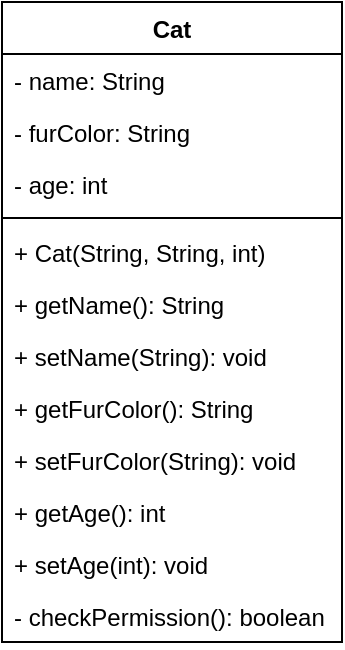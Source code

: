 <mxfile>
    <diagram id="ylQbBi6mdL_u3AleZsN3" name="Cat">
        <mxGraphModel dx="578" dy="531" grid="1" gridSize="10" guides="1" tooltips="1" connect="1" arrows="1" fold="1" page="1" pageScale="1" pageWidth="827" pageHeight="1169" math="0" shadow="0">
            <root>
                <mxCell id="0"/>
                <mxCell id="1" parent="0"/>
                <mxCell id="2" value="Cat" style="swimlane;fontStyle=1;align=center;verticalAlign=top;childLayout=stackLayout;horizontal=1;startSize=26;horizontalStack=0;resizeParent=1;resizeParentMax=0;resizeLast=0;collapsible=1;marginBottom=0;" parent="1" vertex="1">
                    <mxGeometry x="10" y="40" width="170" height="320" as="geometry"/>
                </mxCell>
                <mxCell id="3" value="- name: String" style="text;strokeColor=none;fillColor=none;align=left;verticalAlign=top;spacingLeft=4;spacingRight=4;overflow=hidden;rotatable=0;points=[[0,0.5],[1,0.5]];portConstraint=eastwest;" parent="2" vertex="1">
                    <mxGeometry y="26" width="170" height="26" as="geometry"/>
                </mxCell>
                <mxCell id="12" value="- furColor: String" style="text;strokeColor=none;fillColor=none;align=left;verticalAlign=top;spacingLeft=4;spacingRight=4;overflow=hidden;rotatable=0;points=[[0,0.5],[1,0.5]];portConstraint=eastwest;" vertex="1" parent="2">
                    <mxGeometry y="52" width="170" height="26" as="geometry"/>
                </mxCell>
                <mxCell id="13" value="- age: int" style="text;strokeColor=none;fillColor=none;align=left;verticalAlign=top;spacingLeft=4;spacingRight=4;overflow=hidden;rotatable=0;points=[[0,0.5],[1,0.5]];portConstraint=eastwest;" vertex="1" parent="2">
                    <mxGeometry y="78" width="170" height="26" as="geometry"/>
                </mxCell>
                <mxCell id="4" value="" style="line;strokeWidth=1;fillColor=none;align=left;verticalAlign=middle;spacingTop=-1;spacingLeft=3;spacingRight=3;rotatable=0;labelPosition=right;points=[];portConstraint=eastwest;strokeColor=inherit;" parent="2" vertex="1">
                    <mxGeometry y="104" width="170" height="8" as="geometry"/>
                </mxCell>
                <mxCell id="5" value="+ Cat(String, String, int)" style="text;strokeColor=none;fillColor=none;align=left;verticalAlign=top;spacingLeft=4;spacingRight=4;overflow=hidden;rotatable=0;points=[[0,0.5],[1,0.5]];portConstraint=eastwest;" parent="2" vertex="1">
                    <mxGeometry y="112" width="170" height="26" as="geometry"/>
                </mxCell>
                <mxCell id="14" value="+ getName(): String" style="text;strokeColor=none;fillColor=none;align=left;verticalAlign=top;spacingLeft=4;spacingRight=4;overflow=hidden;rotatable=0;points=[[0,0.5],[1,0.5]];portConstraint=eastwest;" vertex="1" parent="2">
                    <mxGeometry y="138" width="170" height="26" as="geometry"/>
                </mxCell>
                <mxCell id="15" value="+ setName(String): void" style="text;strokeColor=none;fillColor=none;align=left;verticalAlign=top;spacingLeft=4;spacingRight=4;overflow=hidden;rotatable=0;points=[[0,0.5],[1,0.5]];portConstraint=eastwest;" vertex="1" parent="2">
                    <mxGeometry y="164" width="170" height="26" as="geometry"/>
                </mxCell>
                <mxCell id="16" value="+ getFurColor(): String" style="text;strokeColor=none;fillColor=none;align=left;verticalAlign=top;spacingLeft=4;spacingRight=4;overflow=hidden;rotatable=0;points=[[0,0.5],[1,0.5]];portConstraint=eastwest;" vertex="1" parent="2">
                    <mxGeometry y="190" width="170" height="26" as="geometry"/>
                </mxCell>
                <mxCell id="17" value="+ setFurColor(String): void" style="text;strokeColor=none;fillColor=none;align=left;verticalAlign=top;spacingLeft=4;spacingRight=4;overflow=hidden;rotatable=0;points=[[0,0.5],[1,0.5]];portConstraint=eastwest;" vertex="1" parent="2">
                    <mxGeometry y="216" width="170" height="26" as="geometry"/>
                </mxCell>
                <mxCell id="18" value="+ getAge(): int" style="text;strokeColor=none;fillColor=none;align=left;verticalAlign=top;spacingLeft=4;spacingRight=4;overflow=hidden;rotatable=0;points=[[0,0.5],[1,0.5]];portConstraint=eastwest;" vertex="1" parent="2">
                    <mxGeometry y="242" width="170" height="26" as="geometry"/>
                </mxCell>
                <mxCell id="19" value="+ setAge(int): void" style="text;strokeColor=none;fillColor=none;align=left;verticalAlign=top;spacingLeft=4;spacingRight=4;overflow=hidden;rotatable=0;points=[[0,0.5],[1,0.5]];portConstraint=eastwest;" vertex="1" parent="2">
                    <mxGeometry y="268" width="170" height="26" as="geometry"/>
                </mxCell>
                <mxCell id="20" value="- checkPermission(): boolean" style="text;strokeColor=none;fillColor=none;align=left;verticalAlign=top;spacingLeft=4;spacingRight=4;overflow=hidden;rotatable=0;points=[[0,0.5],[1,0.5]];portConstraint=eastwest;" vertex="1" parent="2">
                    <mxGeometry y="294" width="170" height="26" as="geometry"/>
                </mxCell>
            </root>
        </mxGraphModel>
    </diagram>
    <diagram name="App + Cat" id="QGQ3WQfHDEnBR2UzYSpA">
        <mxGraphModel dx="578" dy="531" grid="1" gridSize="10" guides="1" tooltips="1" connect="1" arrows="1" fold="1" page="1" pageScale="1" pageWidth="827" pageHeight="1169" math="0" shadow="0">
            <root>
                <mxCell id="PZsiRTCI5FKDu-Qa2Lkf-0"/>
                <mxCell id="PZsiRTCI5FKDu-Qa2Lkf-1" parent="PZsiRTCI5FKDu-Qa2Lkf-0"/>
                <mxCell id="PZsiRTCI5FKDu-Qa2Lkf-2" value="Cat" style="swimlane;fontStyle=1;align=center;verticalAlign=top;childLayout=stackLayout;horizontal=1;startSize=26;horizontalStack=0;resizeParent=1;resizeParentMax=0;resizeLast=0;collapsible=1;marginBottom=0;" vertex="1" parent="PZsiRTCI5FKDu-Qa2Lkf-1">
                    <mxGeometry x="360" y="40" width="170" height="320" as="geometry"/>
                </mxCell>
                <mxCell id="PZsiRTCI5FKDu-Qa2Lkf-3" value="- name: String" style="text;strokeColor=none;fillColor=none;align=left;verticalAlign=top;spacingLeft=4;spacingRight=4;overflow=hidden;rotatable=0;points=[[0,0.5],[1,0.5]];portConstraint=eastwest;" vertex="1" parent="PZsiRTCI5FKDu-Qa2Lkf-2">
                    <mxGeometry y="26" width="170" height="26" as="geometry"/>
                </mxCell>
                <mxCell id="PZsiRTCI5FKDu-Qa2Lkf-4" value="- furColor: String" style="text;strokeColor=none;fillColor=none;align=left;verticalAlign=top;spacingLeft=4;spacingRight=4;overflow=hidden;rotatable=0;points=[[0,0.5],[1,0.5]];portConstraint=eastwest;" vertex="1" parent="PZsiRTCI5FKDu-Qa2Lkf-2">
                    <mxGeometry y="52" width="170" height="26" as="geometry"/>
                </mxCell>
                <mxCell id="PZsiRTCI5FKDu-Qa2Lkf-5" value="- age: int" style="text;strokeColor=none;fillColor=none;align=left;verticalAlign=top;spacingLeft=4;spacingRight=4;overflow=hidden;rotatable=0;points=[[0,0.5],[1,0.5]];portConstraint=eastwest;" vertex="1" parent="PZsiRTCI5FKDu-Qa2Lkf-2">
                    <mxGeometry y="78" width="170" height="26" as="geometry"/>
                </mxCell>
                <mxCell id="PZsiRTCI5FKDu-Qa2Lkf-6" value="" style="line;strokeWidth=1;fillColor=none;align=left;verticalAlign=middle;spacingTop=-1;spacingLeft=3;spacingRight=3;rotatable=0;labelPosition=right;points=[];portConstraint=eastwest;strokeColor=inherit;" vertex="1" parent="PZsiRTCI5FKDu-Qa2Lkf-2">
                    <mxGeometry y="104" width="170" height="8" as="geometry"/>
                </mxCell>
                <mxCell id="PZsiRTCI5FKDu-Qa2Lkf-7" value="+ Cat(String, String, int)" style="text;strokeColor=none;fillColor=none;align=left;verticalAlign=top;spacingLeft=4;spacingRight=4;overflow=hidden;rotatable=0;points=[[0,0.5],[1,0.5]];portConstraint=eastwest;" vertex="1" parent="PZsiRTCI5FKDu-Qa2Lkf-2">
                    <mxGeometry y="112" width="170" height="26" as="geometry"/>
                </mxCell>
                <mxCell id="PZsiRTCI5FKDu-Qa2Lkf-8" value="+ getName(): String" style="text;strokeColor=none;fillColor=none;align=left;verticalAlign=top;spacingLeft=4;spacingRight=4;overflow=hidden;rotatable=0;points=[[0,0.5],[1,0.5]];portConstraint=eastwest;" vertex="1" parent="PZsiRTCI5FKDu-Qa2Lkf-2">
                    <mxGeometry y="138" width="170" height="26" as="geometry"/>
                </mxCell>
                <mxCell id="PZsiRTCI5FKDu-Qa2Lkf-9" value="+ setName(String): void" style="text;strokeColor=none;fillColor=none;align=left;verticalAlign=top;spacingLeft=4;spacingRight=4;overflow=hidden;rotatable=0;points=[[0,0.5],[1,0.5]];portConstraint=eastwest;" vertex="1" parent="PZsiRTCI5FKDu-Qa2Lkf-2">
                    <mxGeometry y="164" width="170" height="26" as="geometry"/>
                </mxCell>
                <mxCell id="PZsiRTCI5FKDu-Qa2Lkf-10" value="+ getFurColor(): String" style="text;strokeColor=none;fillColor=none;align=left;verticalAlign=top;spacingLeft=4;spacingRight=4;overflow=hidden;rotatable=0;points=[[0,0.5],[1,0.5]];portConstraint=eastwest;" vertex="1" parent="PZsiRTCI5FKDu-Qa2Lkf-2">
                    <mxGeometry y="190" width="170" height="26" as="geometry"/>
                </mxCell>
                <mxCell id="PZsiRTCI5FKDu-Qa2Lkf-11" value="+ setFurColor(String): void" style="text;strokeColor=none;fillColor=none;align=left;verticalAlign=top;spacingLeft=4;spacingRight=4;overflow=hidden;rotatable=0;points=[[0,0.5],[1,0.5]];portConstraint=eastwest;" vertex="1" parent="PZsiRTCI5FKDu-Qa2Lkf-2">
                    <mxGeometry y="216" width="170" height="26" as="geometry"/>
                </mxCell>
                <mxCell id="PZsiRTCI5FKDu-Qa2Lkf-12" value="+ getAge(): int" style="text;strokeColor=none;fillColor=none;align=left;verticalAlign=top;spacingLeft=4;spacingRight=4;overflow=hidden;rotatable=0;points=[[0,0.5],[1,0.5]];portConstraint=eastwest;" vertex="1" parent="PZsiRTCI5FKDu-Qa2Lkf-2">
                    <mxGeometry y="242" width="170" height="26" as="geometry"/>
                </mxCell>
                <mxCell id="PZsiRTCI5FKDu-Qa2Lkf-13" value="+ setAge(int): void" style="text;strokeColor=none;fillColor=none;align=left;verticalAlign=top;spacingLeft=4;spacingRight=4;overflow=hidden;rotatable=0;points=[[0,0.5],[1,0.5]];portConstraint=eastwest;" vertex="1" parent="PZsiRTCI5FKDu-Qa2Lkf-2">
                    <mxGeometry y="268" width="170" height="26" as="geometry"/>
                </mxCell>
                <mxCell id="PZsiRTCI5FKDu-Qa2Lkf-14" value="- checkPermission(): boolean" style="text;strokeColor=none;fillColor=none;align=left;verticalAlign=top;spacingLeft=4;spacingRight=4;overflow=hidden;rotatable=0;points=[[0,0.5],[1,0.5]];portConstraint=eastwest;" vertex="1" parent="PZsiRTCI5FKDu-Qa2Lkf-2">
                    <mxGeometry y="294" width="170" height="26" as="geometry"/>
                </mxCell>
                <mxCell id="nNMeAFK4Y1-VG7vt880k-0" value="App" style="swimlane;fontStyle=1;align=center;verticalAlign=top;childLayout=stackLayout;horizontal=1;startSize=26;horizontalStack=0;resizeParent=1;resizeParentMax=0;resizeLast=0;collapsible=1;marginBottom=0;" vertex="1" parent="PZsiRTCI5FKDu-Qa2Lkf-1">
                    <mxGeometry x="10" y="40" width="160" height="78" as="geometry"/>
                </mxCell>
                <mxCell id="nNMeAFK4Y1-VG7vt880k-3" value="+ main(String[]): void" style="text;strokeColor=none;fillColor=none;align=left;verticalAlign=top;spacingLeft=4;spacingRight=4;overflow=hidden;rotatable=0;points=[[0,0.5],[1,0.5]];portConstraint=eastwest;fontStyle=4" vertex="1" parent="nNMeAFK4Y1-VG7vt880k-0">
                    <mxGeometry y="26" width="160" height="26" as="geometry"/>
                </mxCell>
                <mxCell id="nNMeAFK4Y1-VG7vt880k-6" value="- output(String): void" style="text;strokeColor=none;fillColor=none;align=left;verticalAlign=top;spacingLeft=4;spacingRight=4;overflow=hidden;rotatable=0;points=[[0,0.5],[1,0.5]];portConstraint=eastwest;fontStyle=4" vertex="1" parent="nNMeAFK4Y1-VG7vt880k-0">
                    <mxGeometry y="52" width="160" height="26" as="geometry"/>
                </mxCell>
                <mxCell id="I9NkHUV054MkD1JoQjlG-3" value="" style="endArrow=open;endFill=1;endSize=12;html=1;shape=link;" edge="1" parent="PZsiRTCI5FKDu-Qa2Lkf-1">
                    <mxGeometry width="160" relative="1" as="geometry">
                        <mxPoint x="180" y="70" as="sourcePoint"/>
                        <mxPoint x="340" y="70" as="targetPoint"/>
                    </mxGeometry>
                </mxCell>
            </root>
        </mxGraphModel>
    </diagram>
</mxfile>
